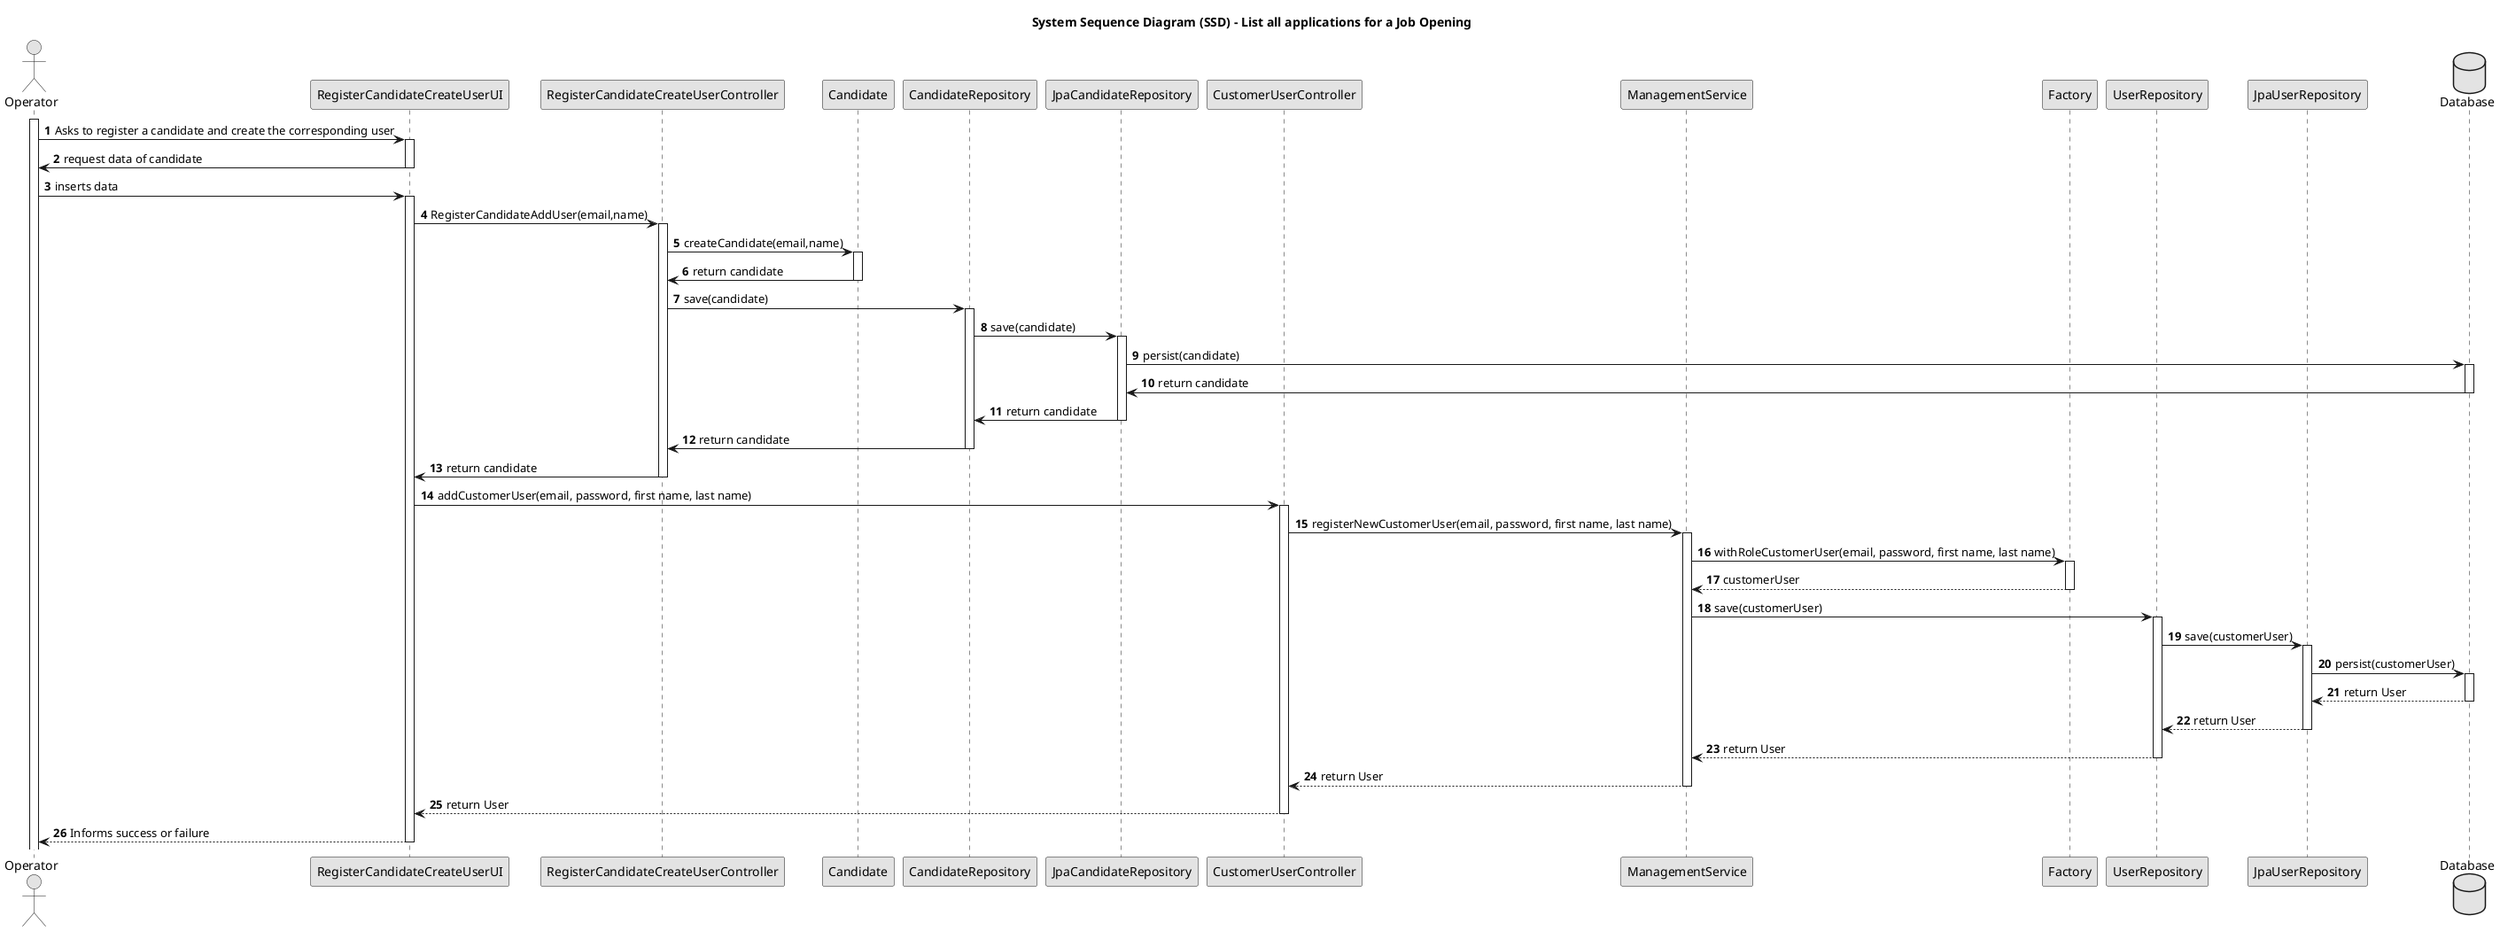 @startuml
skinparam monochrome true
skinparam packageStyle rectangle
skinparam shadowing false

title System Sequence Diagram (SSD) - List all applications for a Job Opening

autonumber

actor "Operator" as Manager
participant "RegisterCandidateCreateUserUI" as System
participant "RegisterCandidateCreateUserController" as Controller
participant "Candidate" as candidate
participant "CandidateRepository" as repository
participant "JpaCandidateRepository" as jpa
participant "CustomerUserController" as CustomerUserController
participant "ManagementService" as ManagementService
participant "Factory" as Factory
participant "UserRepository" as UserRepository
participant "JpaUserRepository" as JpaUserRepository
database "Database" as DB

activate Manager

    Manager -> System : Asks to register a candidate and create the corresponding user
    activate System

     System -> Manager : request data of candidate

    deactivate System

    Manager -> System : inserts data
    activate System

        System -> Controller : RegisterCandidateAddUser(email,name)

        activate Controller

        Controller -> candidate : createCandidate(email,name)

        activate candidate

        candidate -> Controller : return candidate

        deactivate candidate

        Controller -> repository : save(candidate)

        activate repository

        repository -> jpa : save(candidate)

        activate jpa

        jpa  -> DB : persist(candidate)

        activate DB

        DB -> jpa : return candidate

        deactivate DB

        jpa -> repository : return candidate

        deactivate jpa

        repository -> Controller : return candidate

        deactivate repository

        Controller -> System : return candidate

        deactivate Controller

         System -> CustomerUserController: addCustomerUser(email, password, first name, last name)
        activate CustomerUserController

        CustomerUserController -> ManagementService: registerNewCustomerUser(email, password, first name, last name)

        activate ManagementService
            ManagementService -> Factory: withRoleCustomerUser(email, password, first name, last name)
        activate Factory
            Factory --> ManagementService : customerUser
        deactivate Factory

        ManagementService -> UserRepository: save(customerUser)

        activate UserRepository
            UserRepository -> JpaUserRepository: save(customerUser)
        activate JpaUserRepository
            JpaUserRepository -> DB: persist(customerUser)
            activate DB
                DB --> JpaUserRepository: return User
            deactivate DB
            JpaUserRepository --> UserRepository: return User
        deactivate JpaUserRepository

        UserRepository --> ManagementService: return User
        deactivate UserRepository

        ManagementService --> CustomerUserController: return User
        deactivate ManagementService

        CustomerUserController --> System: return User
        deactivate CustomerUserController

        System --> Manager: Informs success or failure


    deactivate System
    
@enduml